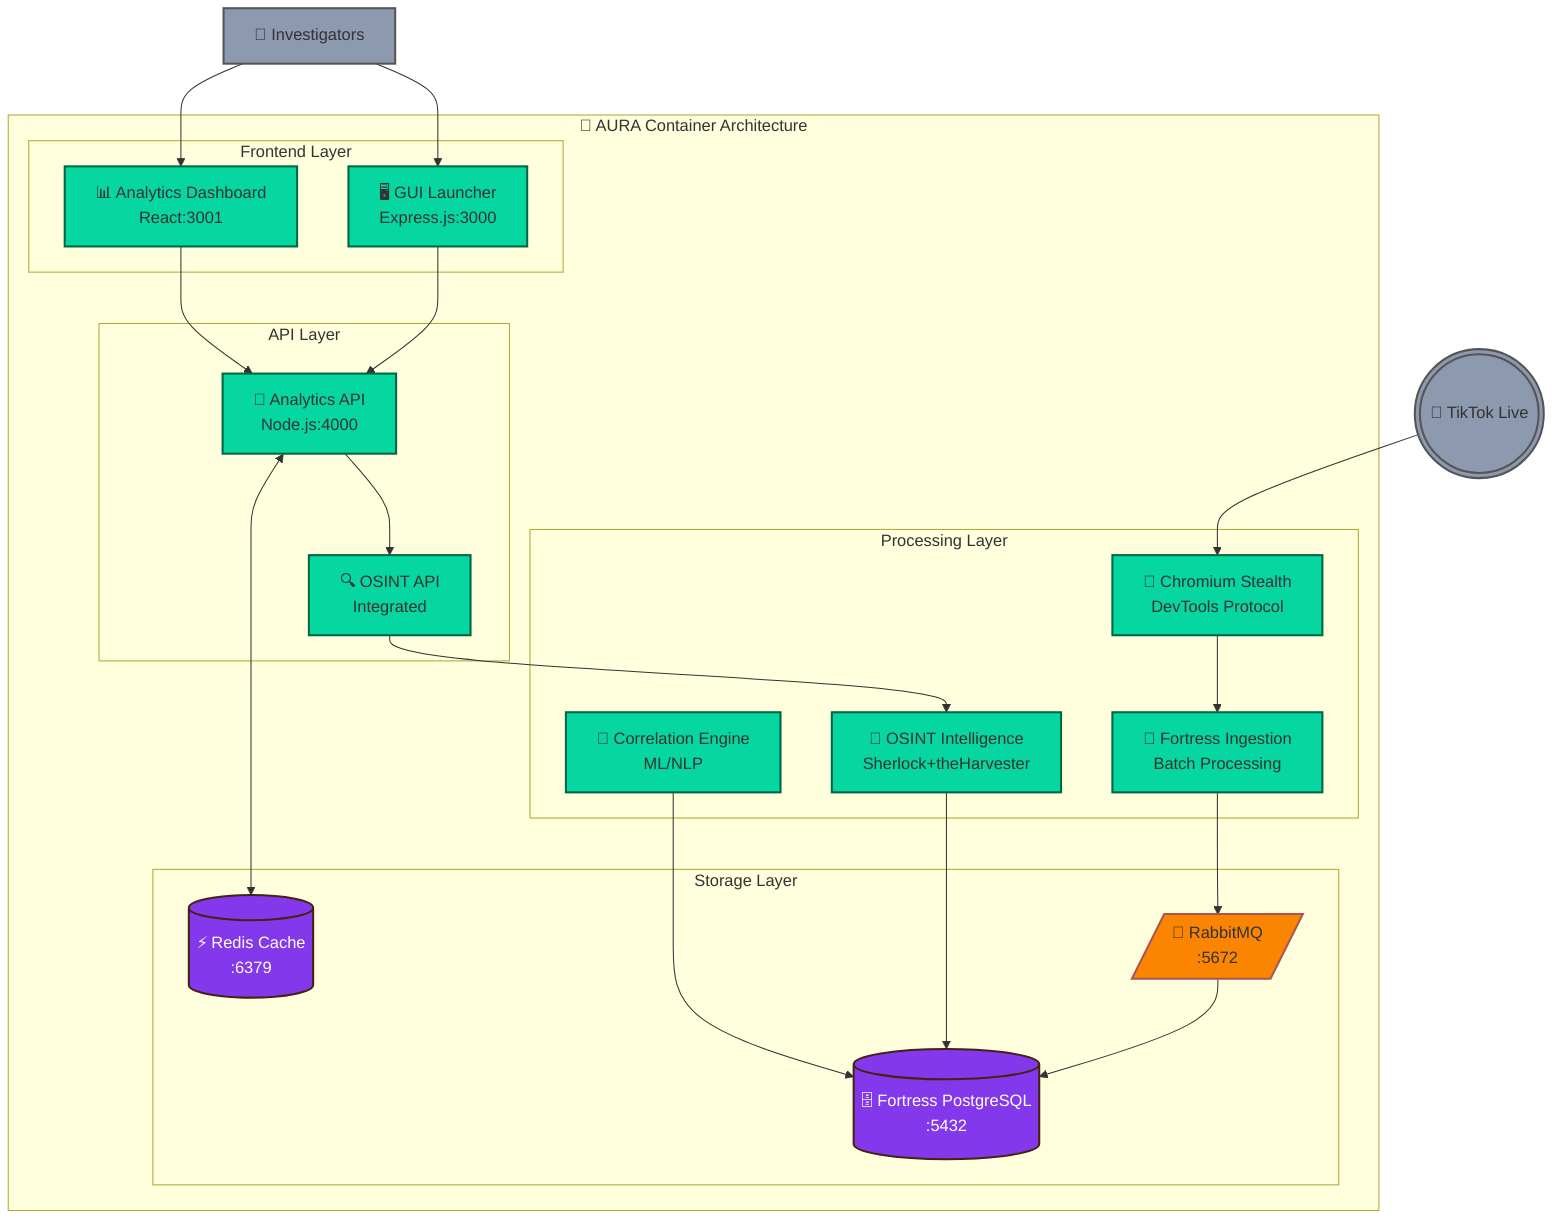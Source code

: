 %% AURA Container Diagram - Services Architecture
flowchart TB
    subgraph AURA ["🏰 AURA Container Architecture"]
        
        subgraph Frontend ["Frontend Layer"]
            GUI[🖥️ GUI Launcher<br/>Express.js:3000]:::compute
            DASHBOARD[📊 Analytics Dashboard<br/>React:3001]:::compute
        end
        
        subgraph API ["API Layer"]
            API_ANALYTICS[🔌 Analytics API<br/>Node.js:4000]:::compute
            API_OSINT[🔍 OSINT API<br/>Integrated]:::compute
        end
        
        subgraph Processing ["Processing Layer"]
            OSINT_ENGINE[🧠 OSINT Intelligence<br/>Sherlock+theHarvester]:::compute
            FORTRESS_INGEST[🏰 Fortress Ingestion<br/>Batch Processing]:::compute
            CORRELATION[🔗 Correlation Engine<br/>ML/NLP]:::compute
            STEALTH[👻 Chromium Stealth<br/>DevTools Protocol]:::compute
        end
        
        subgraph Storage ["Storage Layer"]
            DB_FORTRESS[(🗄️ Fortress PostgreSQL<br/>:5432)]:::data
            REDIS[(⚡ Redis Cache<br/>:6379)]:::data
            RABBITMQ[/📨 RabbitMQ<br/>:5672/]:::queue
        end
    end

    %% External
    TIKTOK(((🎵 TikTok Live))):::external
    USERS[👥 Investigators]:::external

    %% Connections
    USERS --> GUI
    USERS --> DASHBOARD
    GUI --> API_ANALYTICS
    DASHBOARD --> API_ANALYTICS
    API_ANALYTICS --> API_OSINT
    API_OSINT --> OSINT_ENGINE
    TIKTOK --> STEALTH
    STEALTH --> FORTRESS_INGEST
    FORTRESS_INGEST --> RABBITMQ
    RABBITMQ --> DB_FORTRESS
    OSINT_ENGINE --> DB_FORTRESS
    CORRELATION --> DB_FORTRESS
    API_ANALYTICS <--> REDIS

    %% Styles
    classDef compute fill:#06D6A0,stroke:#064,stroke-width:2px
    classDef data fill:#8338EC,stroke:#421,stroke-width:2px,color:#fff
    classDef queue fill:#FB8500,stroke:#A55,stroke-width:2px
    classDef external fill:#8D99AE,stroke:#555,stroke-width:2px